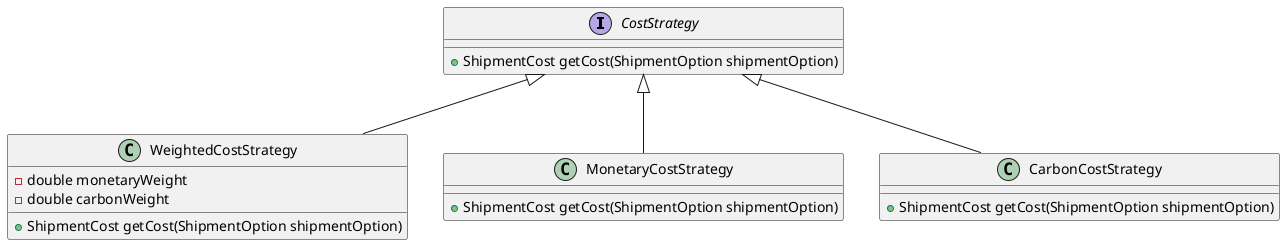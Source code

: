 @startuml
'https://plantuml.com/class-diagram

interface CostStrategy {
+ShipmentCost getCost(ShipmentOption shipmentOption)
}

class WeightedCostStrategy {
-double monetaryWeight
-double carbonWeight

+ShipmentCost getCost(ShipmentOption shipmentOption)
}

class MonetaryCostStrategy {
+ShipmentCost getCost(ShipmentOption shipmentOption)
}

class CarbonCostStrategy {
+ShipmentCost getCost(ShipmentOption shipmentOption)
}

CostStrategy <|-- WeightedCostStrategy
CostStrategy <|-- MonetaryCostStrategy
CostStrategy <|-- CarbonCostStrategy

@enduml